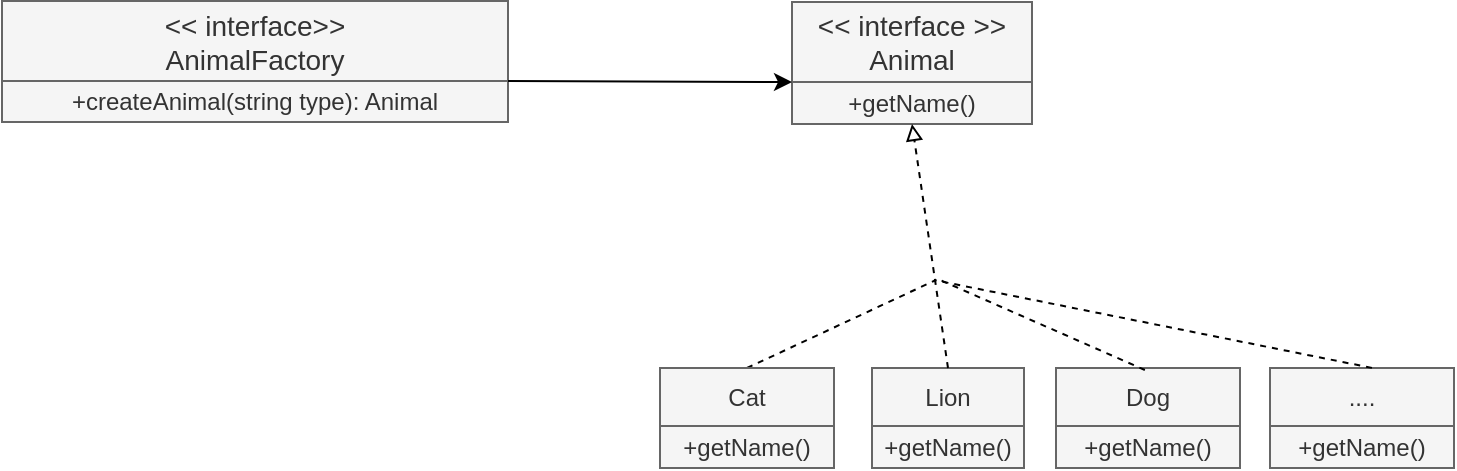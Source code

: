 <mxfile version="13.6.10" type="github">
  <diagram id="SIKrK5eI--MtJMHvcvKw" name="Page-1">
    <mxGraphModel dx="679" dy="344" grid="0" gridSize="10" guides="1" tooltips="1" connect="1" arrows="1" fold="1" page="1" pageScale="1" pageWidth="827" pageHeight="1169" math="0" shadow="0">
      <root>
        <mxCell id="0" />
        <mxCell id="1" parent="0" />
        <mxCell id="ceYIHfMtp4r3eAE6aNUn-2" value="&lt;font style=&quot;font-size: 14px&quot;&gt;&amp;lt;&amp;lt; interface &amp;gt;&amp;gt;&lt;br&gt;Animal&lt;/font&gt;" style="rounded=0;whiteSpace=wrap;html=1;fillColor=#f5f5f5;strokeColor=#666666;fontColor=#333333;" vertex="1" parent="1">
          <mxGeometry x="481" y="424" width="120" height="40" as="geometry" />
        </mxCell>
        <mxCell id="ceYIHfMtp4r3eAE6aNUn-5" value="" style="endArrow=none;html=1;rounded=1;dashed=1;endFill=0;exitX=0.5;exitY=0;exitDx=0;exitDy=0;jumpStyle=none;startSize=10;fontSize=11;labelBorderColor=none;" edge="1" parent="1" source="ceYIHfMtp4r3eAE6aNUn-7">
          <mxGeometry width="50" height="50" relative="1" as="geometry">
            <mxPoint x="442" y="524" as="sourcePoint" />
            <mxPoint x="553" y="563" as="targetPoint" />
            <Array as="points">
              <mxPoint x="553" y="563" />
            </Array>
          </mxGeometry>
        </mxCell>
        <mxCell id="ceYIHfMtp4r3eAE6aNUn-7" value="Cat" style="rounded=0;whiteSpace=wrap;html=1;fillColor=#f5f5f5;strokeColor=#666666;fontColor=#333333;" vertex="1" parent="1">
          <mxGeometry x="415" y="607" width="87" height="29" as="geometry" />
        </mxCell>
        <mxCell id="ceYIHfMtp4r3eAE6aNUn-8" value="+getName()" style="rounded=0;whiteSpace=wrap;html=1;fillColor=#f5f5f5;strokeColor=#666666;fontColor=#333333;" vertex="1" parent="1">
          <mxGeometry x="481" y="464" width="120" height="21" as="geometry" />
        </mxCell>
        <mxCell id="ceYIHfMtp4r3eAE6aNUn-10" value="+getName()" style="rounded=0;whiteSpace=wrap;html=1;fillColor=#f5f5f5;strokeColor=#666666;fontColor=#333333;" vertex="1" parent="1">
          <mxGeometry x="415" y="636" width="87" height="21" as="geometry" />
        </mxCell>
        <mxCell id="ceYIHfMtp4r3eAE6aNUn-11" value="Lion" style="rounded=0;whiteSpace=wrap;html=1;fillColor=#f5f5f5;strokeColor=#666666;fontColor=#333333;" vertex="1" parent="1">
          <mxGeometry x="521" y="607" width="76" height="29" as="geometry" />
        </mxCell>
        <mxCell id="ceYIHfMtp4r3eAE6aNUn-12" value="+getName()" style="rounded=0;whiteSpace=wrap;html=1;fillColor=#f5f5f5;strokeColor=#666666;fontColor=#333333;" vertex="1" parent="1">
          <mxGeometry x="521" y="636" width="76" height="21" as="geometry" />
        </mxCell>
        <mxCell id="ceYIHfMtp4r3eAE6aNUn-13" value="" style="endArrow=block;html=1;rounded=1;dashed=1;endFill=0;jumpStyle=none;startSize=10;exitX=0.5;exitY=0;exitDx=0;exitDy=0;entryX=0.5;entryY=1;entryDx=0;entryDy=0;" edge="1" parent="1" source="ceYIHfMtp4r3eAE6aNUn-11" target="ceYIHfMtp4r3eAE6aNUn-8">
          <mxGeometry width="50" height="50" relative="1" as="geometry">
            <mxPoint x="592" y="601" as="sourcePoint" />
            <mxPoint x="587" y="507" as="targetPoint" />
          </mxGeometry>
        </mxCell>
        <mxCell id="ceYIHfMtp4r3eAE6aNUn-14" value="Dog" style="rounded=0;whiteSpace=wrap;html=1;fillColor=#f5f5f5;strokeColor=#666666;fontColor=#333333;" vertex="1" parent="1">
          <mxGeometry x="613" y="607" width="92" height="29" as="geometry" />
        </mxCell>
        <mxCell id="ceYIHfMtp4r3eAE6aNUn-15" value="+getName()" style="rounded=0;whiteSpace=wrap;html=1;fillColor=#f5f5f5;strokeColor=#666666;fontColor=#333333;" vertex="1" parent="1">
          <mxGeometry x="613" y="636" width="92" height="21" as="geometry" />
        </mxCell>
        <mxCell id="ceYIHfMtp4r3eAE6aNUn-16" value="" style="endArrow=none;html=1;rounded=1;dashed=1;endFill=0;jumpStyle=none;startSize=10;exitX=0.483;exitY=0.034;exitDx=0;exitDy=0;exitPerimeter=0;" edge="1" parent="1" source="ceYIHfMtp4r3eAE6aNUn-14">
          <mxGeometry width="50" height="50" relative="1" as="geometry">
            <mxPoint x="746" y="603" as="sourcePoint" />
            <mxPoint x="555" y="563" as="targetPoint" />
            <Array as="points">
              <mxPoint x="555" y="563" />
            </Array>
          </mxGeometry>
        </mxCell>
        <mxCell id="ceYIHfMtp4r3eAE6aNUn-17" value="&lt;font style=&quot;font-size: 14px&quot;&gt;&amp;lt;&amp;lt; interface&amp;gt;&amp;gt;&lt;br&gt;AnimalFactory&lt;/font&gt;" style="rounded=0;whiteSpace=wrap;html=1;fillColor=#f5f5f5;strokeColor=#666666;fontColor=#333333;" vertex="1" parent="1">
          <mxGeometry x="86" y="423.5" width="253" height="40" as="geometry" />
        </mxCell>
        <mxCell id="ceYIHfMtp4r3eAE6aNUn-18" value="+createAnimal(string type): Animal" style="rounded=0;whiteSpace=wrap;html=1;fillColor=#f5f5f5;strokeColor=#666666;fontColor=#333333;" vertex="1" parent="1">
          <mxGeometry x="86" y="463.5" width="253" height="20.5" as="geometry" />
        </mxCell>
        <mxCell id="ceYIHfMtp4r3eAE6aNUn-19" value="...." style="rounded=0;whiteSpace=wrap;html=1;fillColor=#f5f5f5;strokeColor=#666666;fontColor=#333333;" vertex="1" parent="1">
          <mxGeometry x="720" y="607" width="92" height="29" as="geometry" />
        </mxCell>
        <mxCell id="ceYIHfMtp4r3eAE6aNUn-20" value="+getName()" style="rounded=0;whiteSpace=wrap;html=1;fillColor=#f5f5f5;strokeColor=#666666;fontColor=#333333;" vertex="1" parent="1">
          <mxGeometry x="720" y="636" width="92" height="21" as="geometry" />
        </mxCell>
        <mxCell id="ceYIHfMtp4r3eAE6aNUn-22" value="" style="endArrow=classic;html=1;strokeWidth=1;fontSize=11;exitX=1;exitY=1;exitDx=0;exitDy=0;entryX=0;entryY=0;entryDx=0;entryDy=0;" edge="1" parent="1" source="ceYIHfMtp4r3eAE6aNUn-17" target="ceYIHfMtp4r3eAE6aNUn-8">
          <mxGeometry width="50" height="50" relative="1" as="geometry">
            <mxPoint x="441" y="544" as="sourcePoint" />
            <mxPoint x="491" y="494" as="targetPoint" />
          </mxGeometry>
        </mxCell>
        <mxCell id="ceYIHfMtp4r3eAE6aNUn-24" value="" style="endArrow=none;dashed=1;html=1;fontSize=11;exitX=0.554;exitY=-0.002;exitDx=0;exitDy=0;exitPerimeter=0;startSize=10;endFill=0;" edge="1" parent="1" source="ceYIHfMtp4r3eAE6aNUn-19">
          <mxGeometry width="50" height="50" relative="1" as="geometry">
            <mxPoint x="409" y="597" as="sourcePoint" />
            <mxPoint x="552" y="563" as="targetPoint" />
          </mxGeometry>
        </mxCell>
      </root>
    </mxGraphModel>
  </diagram>
</mxfile>
